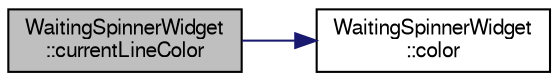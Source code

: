 digraph "WaitingSpinnerWidget::currentLineColor"
{
 // LATEX_PDF_SIZE
  edge [fontname="FreeSans",fontsize="10",labelfontname="FreeSans",labelfontsize="10"];
  node [fontname="FreeSans",fontsize="10",shape=record];
  rankdir="LR";
  Node20 [label="WaitingSpinnerWidget\l::currentLineColor",height=0.2,width=0.4,color="black", fillcolor="grey75", style="filled", fontcolor="black",tooltip=" "];
  Node20 -> Node21 [color="midnightblue",fontsize="10",style="solid",fontname="FreeSans"];
  Node21 [label="WaitingSpinnerWidget\l::color",height=0.2,width=0.4,color="black", fillcolor="white", style="filled",URL="$class_waiting_spinner_widget.html#a35164a7ac60db4b199caf7624ab3acf2",tooltip=" "];
}
